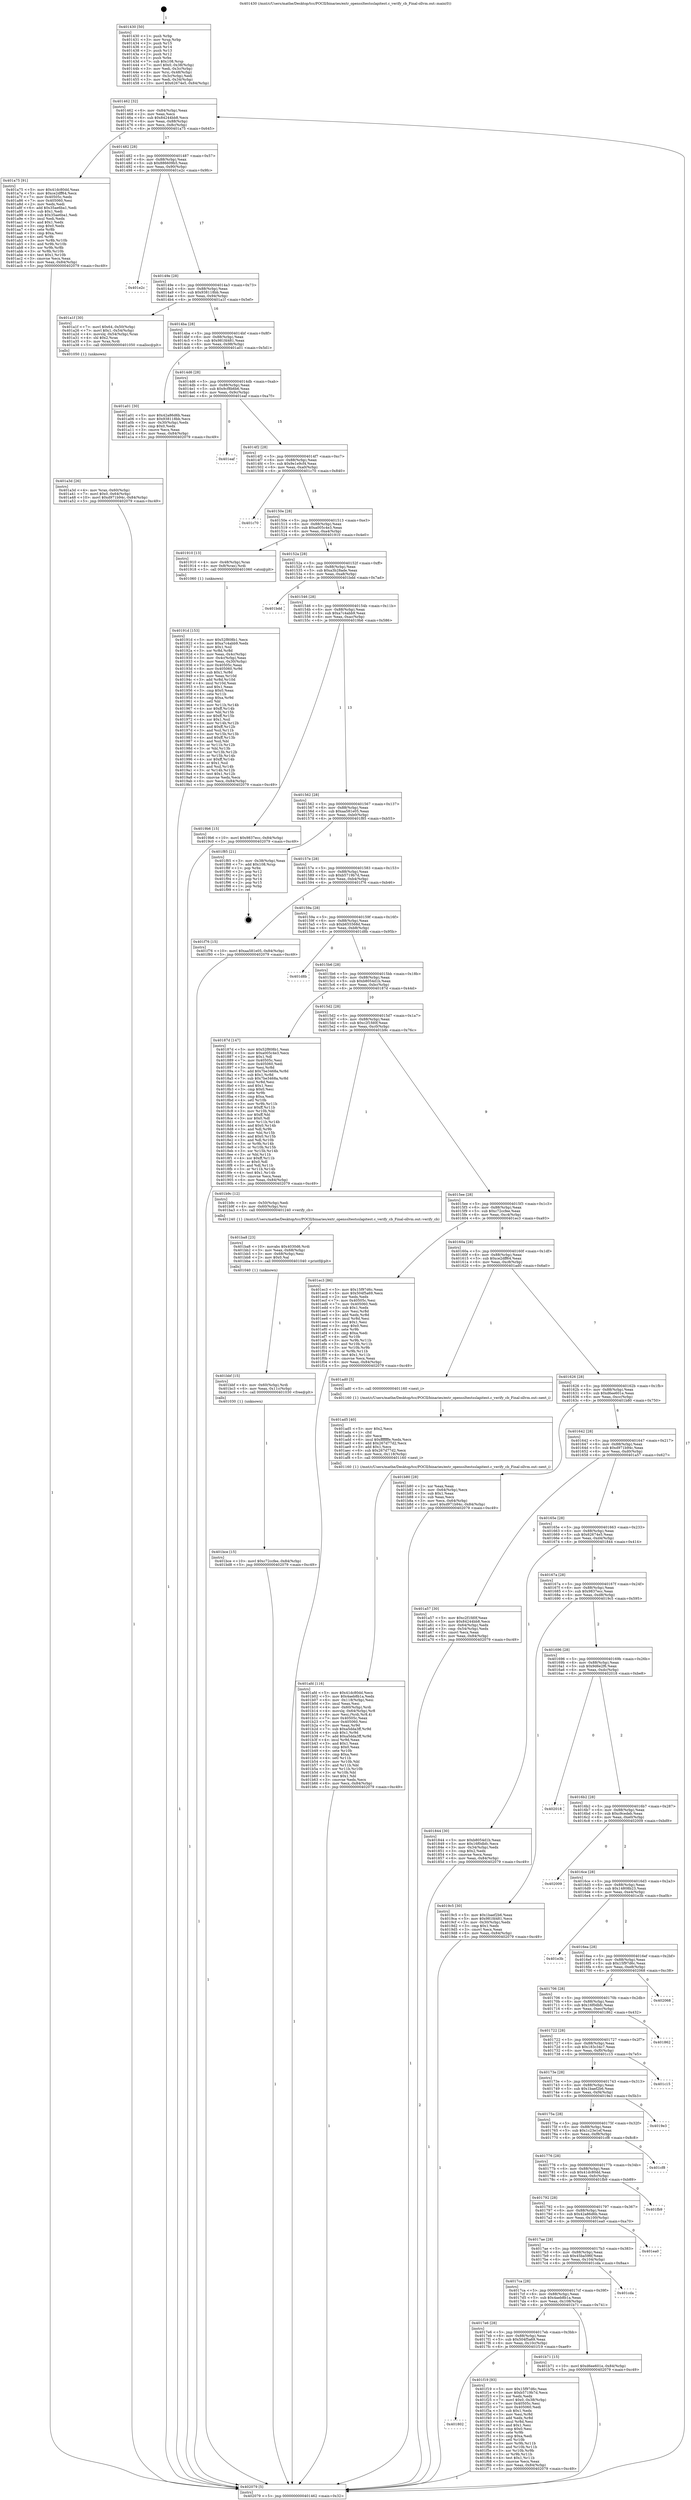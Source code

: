 digraph "0x401430" {
  label = "0x401430 (/mnt/c/Users/mathe/Desktop/tcc/POCII/binaries/extr_openssltestsslapitest.c_verify_cb_Final-ollvm.out::main(0))"
  labelloc = "t"
  node[shape=record]

  Entry [label="",width=0.3,height=0.3,shape=circle,fillcolor=black,style=filled]
  "0x401462" [label="{
     0x401462 [32]\l
     | [instrs]\l
     &nbsp;&nbsp;0x401462 \<+6\>: mov -0x84(%rbp),%eax\l
     &nbsp;&nbsp;0x401468 \<+2\>: mov %eax,%ecx\l
     &nbsp;&nbsp;0x40146a \<+6\>: sub $0x84244bb8,%ecx\l
     &nbsp;&nbsp;0x401470 \<+6\>: mov %eax,-0x88(%rbp)\l
     &nbsp;&nbsp;0x401476 \<+6\>: mov %ecx,-0x8c(%rbp)\l
     &nbsp;&nbsp;0x40147c \<+6\>: je 0000000000401a75 \<main+0x645\>\l
  }"]
  "0x401a75" [label="{
     0x401a75 [91]\l
     | [instrs]\l
     &nbsp;&nbsp;0x401a75 \<+5\>: mov $0x41dc80dd,%eax\l
     &nbsp;&nbsp;0x401a7a \<+5\>: mov $0xce2dff64,%ecx\l
     &nbsp;&nbsp;0x401a7f \<+7\>: mov 0x40505c,%edx\l
     &nbsp;&nbsp;0x401a86 \<+7\>: mov 0x405060,%esi\l
     &nbsp;&nbsp;0x401a8d \<+2\>: mov %edx,%edi\l
     &nbsp;&nbsp;0x401a8f \<+6\>: add $0x35ae6ba1,%edi\l
     &nbsp;&nbsp;0x401a95 \<+3\>: sub $0x1,%edi\l
     &nbsp;&nbsp;0x401a98 \<+6\>: sub $0x35ae6ba1,%edi\l
     &nbsp;&nbsp;0x401a9e \<+3\>: imul %edi,%edx\l
     &nbsp;&nbsp;0x401aa1 \<+3\>: and $0x1,%edx\l
     &nbsp;&nbsp;0x401aa4 \<+3\>: cmp $0x0,%edx\l
     &nbsp;&nbsp;0x401aa7 \<+4\>: sete %r8b\l
     &nbsp;&nbsp;0x401aab \<+3\>: cmp $0xa,%esi\l
     &nbsp;&nbsp;0x401aae \<+4\>: setl %r9b\l
     &nbsp;&nbsp;0x401ab2 \<+3\>: mov %r8b,%r10b\l
     &nbsp;&nbsp;0x401ab5 \<+3\>: and %r9b,%r10b\l
     &nbsp;&nbsp;0x401ab8 \<+3\>: xor %r9b,%r8b\l
     &nbsp;&nbsp;0x401abb \<+3\>: or %r8b,%r10b\l
     &nbsp;&nbsp;0x401abe \<+4\>: test $0x1,%r10b\l
     &nbsp;&nbsp;0x401ac2 \<+3\>: cmovne %ecx,%eax\l
     &nbsp;&nbsp;0x401ac5 \<+6\>: mov %eax,-0x84(%rbp)\l
     &nbsp;&nbsp;0x401acb \<+5\>: jmp 0000000000402079 \<main+0xc49\>\l
  }"]
  "0x401482" [label="{
     0x401482 [28]\l
     | [instrs]\l
     &nbsp;&nbsp;0x401482 \<+5\>: jmp 0000000000401487 \<main+0x57\>\l
     &nbsp;&nbsp;0x401487 \<+6\>: mov -0x88(%rbp),%eax\l
     &nbsp;&nbsp;0x40148d \<+5\>: sub $0x886609b5,%eax\l
     &nbsp;&nbsp;0x401492 \<+6\>: mov %eax,-0x90(%rbp)\l
     &nbsp;&nbsp;0x401498 \<+6\>: je 0000000000401e2c \<main+0x9fc\>\l
  }"]
  Exit [label="",width=0.3,height=0.3,shape=circle,fillcolor=black,style=filled,peripheries=2]
  "0x401e2c" [label="{
     0x401e2c\l
  }", style=dashed]
  "0x40149e" [label="{
     0x40149e [28]\l
     | [instrs]\l
     &nbsp;&nbsp;0x40149e \<+5\>: jmp 00000000004014a3 \<main+0x73\>\l
     &nbsp;&nbsp;0x4014a3 \<+6\>: mov -0x88(%rbp),%eax\l
     &nbsp;&nbsp;0x4014a9 \<+5\>: sub $0x938118bb,%eax\l
     &nbsp;&nbsp;0x4014ae \<+6\>: mov %eax,-0x94(%rbp)\l
     &nbsp;&nbsp;0x4014b4 \<+6\>: je 0000000000401a1f \<main+0x5ef\>\l
  }"]
  "0x401802" [label="{
     0x401802\l
  }", style=dashed]
  "0x401a1f" [label="{
     0x401a1f [30]\l
     | [instrs]\l
     &nbsp;&nbsp;0x401a1f \<+7\>: movl $0x64,-0x50(%rbp)\l
     &nbsp;&nbsp;0x401a26 \<+7\>: movl $0x1,-0x54(%rbp)\l
     &nbsp;&nbsp;0x401a2d \<+4\>: movslq -0x54(%rbp),%rax\l
     &nbsp;&nbsp;0x401a31 \<+4\>: shl $0x2,%rax\l
     &nbsp;&nbsp;0x401a35 \<+3\>: mov %rax,%rdi\l
     &nbsp;&nbsp;0x401a38 \<+5\>: call 0000000000401050 \<malloc@plt\>\l
     | [calls]\l
     &nbsp;&nbsp;0x401050 \{1\} (unknown)\l
  }"]
  "0x4014ba" [label="{
     0x4014ba [28]\l
     | [instrs]\l
     &nbsp;&nbsp;0x4014ba \<+5\>: jmp 00000000004014bf \<main+0x8f\>\l
     &nbsp;&nbsp;0x4014bf \<+6\>: mov -0x88(%rbp),%eax\l
     &nbsp;&nbsp;0x4014c5 \<+5\>: sub $0x981fd481,%eax\l
     &nbsp;&nbsp;0x4014ca \<+6\>: mov %eax,-0x98(%rbp)\l
     &nbsp;&nbsp;0x4014d0 \<+6\>: je 0000000000401a01 \<main+0x5d1\>\l
  }"]
  "0x401f19" [label="{
     0x401f19 [93]\l
     | [instrs]\l
     &nbsp;&nbsp;0x401f19 \<+5\>: mov $0x15f97d6c,%eax\l
     &nbsp;&nbsp;0x401f1e \<+5\>: mov $0xb5719b7d,%ecx\l
     &nbsp;&nbsp;0x401f23 \<+2\>: xor %edx,%edx\l
     &nbsp;&nbsp;0x401f25 \<+7\>: movl $0x0,-0x38(%rbp)\l
     &nbsp;&nbsp;0x401f2c \<+7\>: mov 0x40505c,%esi\l
     &nbsp;&nbsp;0x401f33 \<+7\>: mov 0x405060,%edi\l
     &nbsp;&nbsp;0x401f3a \<+3\>: sub $0x1,%edx\l
     &nbsp;&nbsp;0x401f3d \<+3\>: mov %esi,%r8d\l
     &nbsp;&nbsp;0x401f40 \<+3\>: add %edx,%r8d\l
     &nbsp;&nbsp;0x401f43 \<+4\>: imul %r8d,%esi\l
     &nbsp;&nbsp;0x401f47 \<+3\>: and $0x1,%esi\l
     &nbsp;&nbsp;0x401f4a \<+3\>: cmp $0x0,%esi\l
     &nbsp;&nbsp;0x401f4d \<+4\>: sete %r9b\l
     &nbsp;&nbsp;0x401f51 \<+3\>: cmp $0xa,%edi\l
     &nbsp;&nbsp;0x401f54 \<+4\>: setl %r10b\l
     &nbsp;&nbsp;0x401f58 \<+3\>: mov %r9b,%r11b\l
     &nbsp;&nbsp;0x401f5b \<+3\>: and %r10b,%r11b\l
     &nbsp;&nbsp;0x401f5e \<+3\>: xor %r10b,%r9b\l
     &nbsp;&nbsp;0x401f61 \<+3\>: or %r9b,%r11b\l
     &nbsp;&nbsp;0x401f64 \<+4\>: test $0x1,%r11b\l
     &nbsp;&nbsp;0x401f68 \<+3\>: cmovne %ecx,%eax\l
     &nbsp;&nbsp;0x401f6b \<+6\>: mov %eax,-0x84(%rbp)\l
     &nbsp;&nbsp;0x401f71 \<+5\>: jmp 0000000000402079 \<main+0xc49\>\l
  }"]
  "0x401a01" [label="{
     0x401a01 [30]\l
     | [instrs]\l
     &nbsp;&nbsp;0x401a01 \<+5\>: mov $0x42a86d6b,%eax\l
     &nbsp;&nbsp;0x401a06 \<+5\>: mov $0x938118bb,%ecx\l
     &nbsp;&nbsp;0x401a0b \<+3\>: mov -0x30(%rbp),%edx\l
     &nbsp;&nbsp;0x401a0e \<+3\>: cmp $0x0,%edx\l
     &nbsp;&nbsp;0x401a11 \<+3\>: cmove %ecx,%eax\l
     &nbsp;&nbsp;0x401a14 \<+6\>: mov %eax,-0x84(%rbp)\l
     &nbsp;&nbsp;0x401a1a \<+5\>: jmp 0000000000402079 \<main+0xc49\>\l
  }"]
  "0x4014d6" [label="{
     0x4014d6 [28]\l
     | [instrs]\l
     &nbsp;&nbsp;0x4014d6 \<+5\>: jmp 00000000004014db \<main+0xab\>\l
     &nbsp;&nbsp;0x4014db \<+6\>: mov -0x88(%rbp),%eax\l
     &nbsp;&nbsp;0x4014e1 \<+5\>: sub $0x9cf8b6b6,%eax\l
     &nbsp;&nbsp;0x4014e6 \<+6\>: mov %eax,-0x9c(%rbp)\l
     &nbsp;&nbsp;0x4014ec \<+6\>: je 0000000000401eaf \<main+0xa7f\>\l
  }"]
  "0x401bce" [label="{
     0x401bce [15]\l
     | [instrs]\l
     &nbsp;&nbsp;0x401bce \<+10\>: movl $0xc72ccfee,-0x84(%rbp)\l
     &nbsp;&nbsp;0x401bd8 \<+5\>: jmp 0000000000402079 \<main+0xc49\>\l
  }"]
  "0x401eaf" [label="{
     0x401eaf\l
  }", style=dashed]
  "0x4014f2" [label="{
     0x4014f2 [28]\l
     | [instrs]\l
     &nbsp;&nbsp;0x4014f2 \<+5\>: jmp 00000000004014f7 \<main+0xc7\>\l
     &nbsp;&nbsp;0x4014f7 \<+6\>: mov -0x88(%rbp),%eax\l
     &nbsp;&nbsp;0x4014fd \<+5\>: sub $0x9e1e9cf4,%eax\l
     &nbsp;&nbsp;0x401502 \<+6\>: mov %eax,-0xa0(%rbp)\l
     &nbsp;&nbsp;0x401508 \<+6\>: je 0000000000401c70 \<main+0x840\>\l
  }"]
  "0x401bbf" [label="{
     0x401bbf [15]\l
     | [instrs]\l
     &nbsp;&nbsp;0x401bbf \<+4\>: mov -0x60(%rbp),%rdi\l
     &nbsp;&nbsp;0x401bc3 \<+6\>: mov %eax,-0x11c(%rbp)\l
     &nbsp;&nbsp;0x401bc9 \<+5\>: call 0000000000401030 \<free@plt\>\l
     | [calls]\l
     &nbsp;&nbsp;0x401030 \{1\} (unknown)\l
  }"]
  "0x401c70" [label="{
     0x401c70\l
  }", style=dashed]
  "0x40150e" [label="{
     0x40150e [28]\l
     | [instrs]\l
     &nbsp;&nbsp;0x40150e \<+5\>: jmp 0000000000401513 \<main+0xe3\>\l
     &nbsp;&nbsp;0x401513 \<+6\>: mov -0x88(%rbp),%eax\l
     &nbsp;&nbsp;0x401519 \<+5\>: sub $0xa005c4e3,%eax\l
     &nbsp;&nbsp;0x40151e \<+6\>: mov %eax,-0xa4(%rbp)\l
     &nbsp;&nbsp;0x401524 \<+6\>: je 0000000000401910 \<main+0x4e0\>\l
  }"]
  "0x401ba8" [label="{
     0x401ba8 [23]\l
     | [instrs]\l
     &nbsp;&nbsp;0x401ba8 \<+10\>: movabs $0x4030d6,%rdi\l
     &nbsp;&nbsp;0x401bb2 \<+3\>: mov %eax,-0x68(%rbp)\l
     &nbsp;&nbsp;0x401bb5 \<+3\>: mov -0x68(%rbp),%esi\l
     &nbsp;&nbsp;0x401bb8 \<+2\>: mov $0x0,%al\l
     &nbsp;&nbsp;0x401bba \<+5\>: call 0000000000401040 \<printf@plt\>\l
     | [calls]\l
     &nbsp;&nbsp;0x401040 \{1\} (unknown)\l
  }"]
  "0x401910" [label="{
     0x401910 [13]\l
     | [instrs]\l
     &nbsp;&nbsp;0x401910 \<+4\>: mov -0x48(%rbp),%rax\l
     &nbsp;&nbsp;0x401914 \<+4\>: mov 0x8(%rax),%rdi\l
     &nbsp;&nbsp;0x401918 \<+5\>: call 0000000000401060 \<atoi@plt\>\l
     | [calls]\l
     &nbsp;&nbsp;0x401060 \{1\} (unknown)\l
  }"]
  "0x40152a" [label="{
     0x40152a [28]\l
     | [instrs]\l
     &nbsp;&nbsp;0x40152a \<+5\>: jmp 000000000040152f \<main+0xff\>\l
     &nbsp;&nbsp;0x40152f \<+6\>: mov -0x88(%rbp),%eax\l
     &nbsp;&nbsp;0x401535 \<+5\>: sub $0xa3b28ade,%eax\l
     &nbsp;&nbsp;0x40153a \<+6\>: mov %eax,-0xa8(%rbp)\l
     &nbsp;&nbsp;0x401540 \<+6\>: je 0000000000401bdd \<main+0x7ad\>\l
  }"]
  "0x4017e6" [label="{
     0x4017e6 [28]\l
     | [instrs]\l
     &nbsp;&nbsp;0x4017e6 \<+5\>: jmp 00000000004017eb \<main+0x3bb\>\l
     &nbsp;&nbsp;0x4017eb \<+6\>: mov -0x88(%rbp),%eax\l
     &nbsp;&nbsp;0x4017f1 \<+5\>: sub $0x504f5a69,%eax\l
     &nbsp;&nbsp;0x4017f6 \<+6\>: mov %eax,-0x10c(%rbp)\l
     &nbsp;&nbsp;0x4017fc \<+6\>: je 0000000000401f19 \<main+0xae9\>\l
  }"]
  "0x401bdd" [label="{
     0x401bdd\l
  }", style=dashed]
  "0x401546" [label="{
     0x401546 [28]\l
     | [instrs]\l
     &nbsp;&nbsp;0x401546 \<+5\>: jmp 000000000040154b \<main+0x11b\>\l
     &nbsp;&nbsp;0x40154b \<+6\>: mov -0x88(%rbp),%eax\l
     &nbsp;&nbsp;0x401551 \<+5\>: sub $0xa7c4abb9,%eax\l
     &nbsp;&nbsp;0x401556 \<+6\>: mov %eax,-0xac(%rbp)\l
     &nbsp;&nbsp;0x40155c \<+6\>: je 00000000004019b6 \<main+0x586\>\l
  }"]
  "0x401b71" [label="{
     0x401b71 [15]\l
     | [instrs]\l
     &nbsp;&nbsp;0x401b71 \<+10\>: movl $0xd6ee601e,-0x84(%rbp)\l
     &nbsp;&nbsp;0x401b7b \<+5\>: jmp 0000000000402079 \<main+0xc49\>\l
  }"]
  "0x4019b6" [label="{
     0x4019b6 [15]\l
     | [instrs]\l
     &nbsp;&nbsp;0x4019b6 \<+10\>: movl $0x9837ecc,-0x84(%rbp)\l
     &nbsp;&nbsp;0x4019c0 \<+5\>: jmp 0000000000402079 \<main+0xc49\>\l
  }"]
  "0x401562" [label="{
     0x401562 [28]\l
     | [instrs]\l
     &nbsp;&nbsp;0x401562 \<+5\>: jmp 0000000000401567 \<main+0x137\>\l
     &nbsp;&nbsp;0x401567 \<+6\>: mov -0x88(%rbp),%eax\l
     &nbsp;&nbsp;0x40156d \<+5\>: sub $0xaa581e05,%eax\l
     &nbsp;&nbsp;0x401572 \<+6\>: mov %eax,-0xb0(%rbp)\l
     &nbsp;&nbsp;0x401578 \<+6\>: je 0000000000401f85 \<main+0xb55\>\l
  }"]
  "0x4017ca" [label="{
     0x4017ca [28]\l
     | [instrs]\l
     &nbsp;&nbsp;0x4017ca \<+5\>: jmp 00000000004017cf \<main+0x39f\>\l
     &nbsp;&nbsp;0x4017cf \<+6\>: mov -0x88(%rbp),%eax\l
     &nbsp;&nbsp;0x4017d5 \<+5\>: sub $0x4aeb8b1a,%eax\l
     &nbsp;&nbsp;0x4017da \<+6\>: mov %eax,-0x108(%rbp)\l
     &nbsp;&nbsp;0x4017e0 \<+6\>: je 0000000000401b71 \<main+0x741\>\l
  }"]
  "0x401f85" [label="{
     0x401f85 [21]\l
     | [instrs]\l
     &nbsp;&nbsp;0x401f85 \<+3\>: mov -0x38(%rbp),%eax\l
     &nbsp;&nbsp;0x401f88 \<+7\>: add $0x108,%rsp\l
     &nbsp;&nbsp;0x401f8f \<+1\>: pop %rbx\l
     &nbsp;&nbsp;0x401f90 \<+2\>: pop %r12\l
     &nbsp;&nbsp;0x401f92 \<+2\>: pop %r13\l
     &nbsp;&nbsp;0x401f94 \<+2\>: pop %r14\l
     &nbsp;&nbsp;0x401f96 \<+2\>: pop %r15\l
     &nbsp;&nbsp;0x401f98 \<+1\>: pop %rbp\l
     &nbsp;&nbsp;0x401f99 \<+1\>: ret\l
  }"]
  "0x40157e" [label="{
     0x40157e [28]\l
     | [instrs]\l
     &nbsp;&nbsp;0x40157e \<+5\>: jmp 0000000000401583 \<main+0x153\>\l
     &nbsp;&nbsp;0x401583 \<+6\>: mov -0x88(%rbp),%eax\l
     &nbsp;&nbsp;0x401589 \<+5\>: sub $0xb5719b7d,%eax\l
     &nbsp;&nbsp;0x40158e \<+6\>: mov %eax,-0xb4(%rbp)\l
     &nbsp;&nbsp;0x401594 \<+6\>: je 0000000000401f76 \<main+0xb46\>\l
  }"]
  "0x401cda" [label="{
     0x401cda\l
  }", style=dashed]
  "0x401f76" [label="{
     0x401f76 [15]\l
     | [instrs]\l
     &nbsp;&nbsp;0x401f76 \<+10\>: movl $0xaa581e05,-0x84(%rbp)\l
     &nbsp;&nbsp;0x401f80 \<+5\>: jmp 0000000000402079 \<main+0xc49\>\l
  }"]
  "0x40159a" [label="{
     0x40159a [28]\l
     | [instrs]\l
     &nbsp;&nbsp;0x40159a \<+5\>: jmp 000000000040159f \<main+0x16f\>\l
     &nbsp;&nbsp;0x40159f \<+6\>: mov -0x88(%rbp),%eax\l
     &nbsp;&nbsp;0x4015a5 \<+5\>: sub $0xb655568d,%eax\l
     &nbsp;&nbsp;0x4015aa \<+6\>: mov %eax,-0xb8(%rbp)\l
     &nbsp;&nbsp;0x4015b0 \<+6\>: je 0000000000401d8b \<main+0x95b\>\l
  }"]
  "0x4017ae" [label="{
     0x4017ae [28]\l
     | [instrs]\l
     &nbsp;&nbsp;0x4017ae \<+5\>: jmp 00000000004017b3 \<main+0x383\>\l
     &nbsp;&nbsp;0x4017b3 \<+6\>: mov -0x88(%rbp),%eax\l
     &nbsp;&nbsp;0x4017b9 \<+5\>: sub $0x45ba596f,%eax\l
     &nbsp;&nbsp;0x4017be \<+6\>: mov %eax,-0x104(%rbp)\l
     &nbsp;&nbsp;0x4017c4 \<+6\>: je 0000000000401cda \<main+0x8aa\>\l
  }"]
  "0x401d8b" [label="{
     0x401d8b\l
  }", style=dashed]
  "0x4015b6" [label="{
     0x4015b6 [28]\l
     | [instrs]\l
     &nbsp;&nbsp;0x4015b6 \<+5\>: jmp 00000000004015bb \<main+0x18b\>\l
     &nbsp;&nbsp;0x4015bb \<+6\>: mov -0x88(%rbp),%eax\l
     &nbsp;&nbsp;0x4015c1 \<+5\>: sub $0xb8054d1b,%eax\l
     &nbsp;&nbsp;0x4015c6 \<+6\>: mov %eax,-0xbc(%rbp)\l
     &nbsp;&nbsp;0x4015cc \<+6\>: je 000000000040187d \<main+0x44d\>\l
  }"]
  "0x401ea0" [label="{
     0x401ea0\l
  }", style=dashed]
  "0x40187d" [label="{
     0x40187d [147]\l
     | [instrs]\l
     &nbsp;&nbsp;0x40187d \<+5\>: mov $0x52f808b1,%eax\l
     &nbsp;&nbsp;0x401882 \<+5\>: mov $0xa005c4e3,%ecx\l
     &nbsp;&nbsp;0x401887 \<+2\>: mov $0x1,%dl\l
     &nbsp;&nbsp;0x401889 \<+7\>: mov 0x40505c,%esi\l
     &nbsp;&nbsp;0x401890 \<+7\>: mov 0x405060,%edi\l
     &nbsp;&nbsp;0x401897 \<+3\>: mov %esi,%r8d\l
     &nbsp;&nbsp;0x40189a \<+7\>: add $0x7be3468a,%r8d\l
     &nbsp;&nbsp;0x4018a1 \<+4\>: sub $0x1,%r8d\l
     &nbsp;&nbsp;0x4018a5 \<+7\>: sub $0x7be3468a,%r8d\l
     &nbsp;&nbsp;0x4018ac \<+4\>: imul %r8d,%esi\l
     &nbsp;&nbsp;0x4018b0 \<+3\>: and $0x1,%esi\l
     &nbsp;&nbsp;0x4018b3 \<+3\>: cmp $0x0,%esi\l
     &nbsp;&nbsp;0x4018b6 \<+4\>: sete %r9b\l
     &nbsp;&nbsp;0x4018ba \<+3\>: cmp $0xa,%edi\l
     &nbsp;&nbsp;0x4018bd \<+4\>: setl %r10b\l
     &nbsp;&nbsp;0x4018c1 \<+3\>: mov %r9b,%r11b\l
     &nbsp;&nbsp;0x4018c4 \<+4\>: xor $0xff,%r11b\l
     &nbsp;&nbsp;0x4018c8 \<+3\>: mov %r10b,%bl\l
     &nbsp;&nbsp;0x4018cb \<+3\>: xor $0xff,%bl\l
     &nbsp;&nbsp;0x4018ce \<+3\>: xor $0x0,%dl\l
     &nbsp;&nbsp;0x4018d1 \<+3\>: mov %r11b,%r14b\l
     &nbsp;&nbsp;0x4018d4 \<+4\>: and $0x0,%r14b\l
     &nbsp;&nbsp;0x4018d8 \<+3\>: and %dl,%r9b\l
     &nbsp;&nbsp;0x4018db \<+3\>: mov %bl,%r15b\l
     &nbsp;&nbsp;0x4018de \<+4\>: and $0x0,%r15b\l
     &nbsp;&nbsp;0x4018e2 \<+3\>: and %dl,%r10b\l
     &nbsp;&nbsp;0x4018e5 \<+3\>: or %r9b,%r14b\l
     &nbsp;&nbsp;0x4018e8 \<+3\>: or %r10b,%r15b\l
     &nbsp;&nbsp;0x4018eb \<+3\>: xor %r15b,%r14b\l
     &nbsp;&nbsp;0x4018ee \<+3\>: or %bl,%r11b\l
     &nbsp;&nbsp;0x4018f1 \<+4\>: xor $0xff,%r11b\l
     &nbsp;&nbsp;0x4018f5 \<+3\>: or $0x0,%dl\l
     &nbsp;&nbsp;0x4018f8 \<+3\>: and %dl,%r11b\l
     &nbsp;&nbsp;0x4018fb \<+3\>: or %r11b,%r14b\l
     &nbsp;&nbsp;0x4018fe \<+4\>: test $0x1,%r14b\l
     &nbsp;&nbsp;0x401902 \<+3\>: cmovne %ecx,%eax\l
     &nbsp;&nbsp;0x401905 \<+6\>: mov %eax,-0x84(%rbp)\l
     &nbsp;&nbsp;0x40190b \<+5\>: jmp 0000000000402079 \<main+0xc49\>\l
  }"]
  "0x4015d2" [label="{
     0x4015d2 [28]\l
     | [instrs]\l
     &nbsp;&nbsp;0x4015d2 \<+5\>: jmp 00000000004015d7 \<main+0x1a7\>\l
     &nbsp;&nbsp;0x4015d7 \<+6\>: mov -0x88(%rbp),%eax\l
     &nbsp;&nbsp;0x4015dd \<+5\>: sub $0xc2f1fd0f,%eax\l
     &nbsp;&nbsp;0x4015e2 \<+6\>: mov %eax,-0xc0(%rbp)\l
     &nbsp;&nbsp;0x4015e8 \<+6\>: je 0000000000401b9c \<main+0x76c\>\l
  }"]
  "0x401792" [label="{
     0x401792 [28]\l
     | [instrs]\l
     &nbsp;&nbsp;0x401792 \<+5\>: jmp 0000000000401797 \<main+0x367\>\l
     &nbsp;&nbsp;0x401797 \<+6\>: mov -0x88(%rbp),%eax\l
     &nbsp;&nbsp;0x40179d \<+5\>: sub $0x42a86d6b,%eax\l
     &nbsp;&nbsp;0x4017a2 \<+6\>: mov %eax,-0x100(%rbp)\l
     &nbsp;&nbsp;0x4017a8 \<+6\>: je 0000000000401ea0 \<main+0xa70\>\l
  }"]
  "0x401b9c" [label="{
     0x401b9c [12]\l
     | [instrs]\l
     &nbsp;&nbsp;0x401b9c \<+3\>: mov -0x50(%rbp),%edi\l
     &nbsp;&nbsp;0x401b9f \<+4\>: mov -0x60(%rbp),%rsi\l
     &nbsp;&nbsp;0x401ba3 \<+5\>: call 0000000000401240 \<verify_cb\>\l
     | [calls]\l
     &nbsp;&nbsp;0x401240 \{1\} (/mnt/c/Users/mathe/Desktop/tcc/POCII/binaries/extr_openssltestsslapitest.c_verify_cb_Final-ollvm.out::verify_cb)\l
  }"]
  "0x4015ee" [label="{
     0x4015ee [28]\l
     | [instrs]\l
     &nbsp;&nbsp;0x4015ee \<+5\>: jmp 00000000004015f3 \<main+0x1c3\>\l
     &nbsp;&nbsp;0x4015f3 \<+6\>: mov -0x88(%rbp),%eax\l
     &nbsp;&nbsp;0x4015f9 \<+5\>: sub $0xc72ccfee,%eax\l
     &nbsp;&nbsp;0x4015fe \<+6\>: mov %eax,-0xc4(%rbp)\l
     &nbsp;&nbsp;0x401604 \<+6\>: je 0000000000401ec3 \<main+0xa93\>\l
  }"]
  "0x401fb9" [label="{
     0x401fb9\l
  }", style=dashed]
  "0x401ec3" [label="{
     0x401ec3 [86]\l
     | [instrs]\l
     &nbsp;&nbsp;0x401ec3 \<+5\>: mov $0x15f97d6c,%eax\l
     &nbsp;&nbsp;0x401ec8 \<+5\>: mov $0x504f5a69,%ecx\l
     &nbsp;&nbsp;0x401ecd \<+2\>: xor %edx,%edx\l
     &nbsp;&nbsp;0x401ecf \<+7\>: mov 0x40505c,%esi\l
     &nbsp;&nbsp;0x401ed6 \<+7\>: mov 0x405060,%edi\l
     &nbsp;&nbsp;0x401edd \<+3\>: sub $0x1,%edx\l
     &nbsp;&nbsp;0x401ee0 \<+3\>: mov %esi,%r8d\l
     &nbsp;&nbsp;0x401ee3 \<+3\>: add %edx,%r8d\l
     &nbsp;&nbsp;0x401ee6 \<+4\>: imul %r8d,%esi\l
     &nbsp;&nbsp;0x401eea \<+3\>: and $0x1,%esi\l
     &nbsp;&nbsp;0x401eed \<+3\>: cmp $0x0,%esi\l
     &nbsp;&nbsp;0x401ef0 \<+4\>: sete %r9b\l
     &nbsp;&nbsp;0x401ef4 \<+3\>: cmp $0xa,%edi\l
     &nbsp;&nbsp;0x401ef7 \<+4\>: setl %r10b\l
     &nbsp;&nbsp;0x401efb \<+3\>: mov %r9b,%r11b\l
     &nbsp;&nbsp;0x401efe \<+3\>: and %r10b,%r11b\l
     &nbsp;&nbsp;0x401f01 \<+3\>: xor %r10b,%r9b\l
     &nbsp;&nbsp;0x401f04 \<+3\>: or %r9b,%r11b\l
     &nbsp;&nbsp;0x401f07 \<+4\>: test $0x1,%r11b\l
     &nbsp;&nbsp;0x401f0b \<+3\>: cmovne %ecx,%eax\l
     &nbsp;&nbsp;0x401f0e \<+6\>: mov %eax,-0x84(%rbp)\l
     &nbsp;&nbsp;0x401f14 \<+5\>: jmp 0000000000402079 \<main+0xc49\>\l
  }"]
  "0x40160a" [label="{
     0x40160a [28]\l
     | [instrs]\l
     &nbsp;&nbsp;0x40160a \<+5\>: jmp 000000000040160f \<main+0x1df\>\l
     &nbsp;&nbsp;0x40160f \<+6\>: mov -0x88(%rbp),%eax\l
     &nbsp;&nbsp;0x401615 \<+5\>: sub $0xce2dff64,%eax\l
     &nbsp;&nbsp;0x40161a \<+6\>: mov %eax,-0xc8(%rbp)\l
     &nbsp;&nbsp;0x401620 \<+6\>: je 0000000000401ad0 \<main+0x6a0\>\l
  }"]
  "0x401776" [label="{
     0x401776 [28]\l
     | [instrs]\l
     &nbsp;&nbsp;0x401776 \<+5\>: jmp 000000000040177b \<main+0x34b\>\l
     &nbsp;&nbsp;0x40177b \<+6\>: mov -0x88(%rbp),%eax\l
     &nbsp;&nbsp;0x401781 \<+5\>: sub $0x41dc80dd,%eax\l
     &nbsp;&nbsp;0x401786 \<+6\>: mov %eax,-0xfc(%rbp)\l
     &nbsp;&nbsp;0x40178c \<+6\>: je 0000000000401fb9 \<main+0xb89\>\l
  }"]
  "0x401ad0" [label="{
     0x401ad0 [5]\l
     | [instrs]\l
     &nbsp;&nbsp;0x401ad0 \<+5\>: call 0000000000401160 \<next_i\>\l
     | [calls]\l
     &nbsp;&nbsp;0x401160 \{1\} (/mnt/c/Users/mathe/Desktop/tcc/POCII/binaries/extr_openssltestsslapitest.c_verify_cb_Final-ollvm.out::next_i)\l
  }"]
  "0x401626" [label="{
     0x401626 [28]\l
     | [instrs]\l
     &nbsp;&nbsp;0x401626 \<+5\>: jmp 000000000040162b \<main+0x1fb\>\l
     &nbsp;&nbsp;0x40162b \<+6\>: mov -0x88(%rbp),%eax\l
     &nbsp;&nbsp;0x401631 \<+5\>: sub $0xd6ee601e,%eax\l
     &nbsp;&nbsp;0x401636 \<+6\>: mov %eax,-0xcc(%rbp)\l
     &nbsp;&nbsp;0x40163c \<+6\>: je 0000000000401b80 \<main+0x750\>\l
  }"]
  "0x401cf8" [label="{
     0x401cf8\l
  }", style=dashed]
  "0x401b80" [label="{
     0x401b80 [28]\l
     | [instrs]\l
     &nbsp;&nbsp;0x401b80 \<+2\>: xor %eax,%eax\l
     &nbsp;&nbsp;0x401b82 \<+3\>: mov -0x64(%rbp),%ecx\l
     &nbsp;&nbsp;0x401b85 \<+3\>: sub $0x1,%eax\l
     &nbsp;&nbsp;0x401b88 \<+2\>: sub %eax,%ecx\l
     &nbsp;&nbsp;0x401b8a \<+3\>: mov %ecx,-0x64(%rbp)\l
     &nbsp;&nbsp;0x401b8d \<+10\>: movl $0xd971b94c,-0x84(%rbp)\l
     &nbsp;&nbsp;0x401b97 \<+5\>: jmp 0000000000402079 \<main+0xc49\>\l
  }"]
  "0x401642" [label="{
     0x401642 [28]\l
     | [instrs]\l
     &nbsp;&nbsp;0x401642 \<+5\>: jmp 0000000000401647 \<main+0x217\>\l
     &nbsp;&nbsp;0x401647 \<+6\>: mov -0x88(%rbp),%eax\l
     &nbsp;&nbsp;0x40164d \<+5\>: sub $0xd971b94c,%eax\l
     &nbsp;&nbsp;0x401652 \<+6\>: mov %eax,-0xd0(%rbp)\l
     &nbsp;&nbsp;0x401658 \<+6\>: je 0000000000401a57 \<main+0x627\>\l
  }"]
  "0x40175a" [label="{
     0x40175a [28]\l
     | [instrs]\l
     &nbsp;&nbsp;0x40175a \<+5\>: jmp 000000000040175f \<main+0x32f\>\l
     &nbsp;&nbsp;0x40175f \<+6\>: mov -0x88(%rbp),%eax\l
     &nbsp;&nbsp;0x401765 \<+5\>: sub $0x1c23e1ef,%eax\l
     &nbsp;&nbsp;0x40176a \<+6\>: mov %eax,-0xf8(%rbp)\l
     &nbsp;&nbsp;0x401770 \<+6\>: je 0000000000401cf8 \<main+0x8c8\>\l
  }"]
  "0x401a57" [label="{
     0x401a57 [30]\l
     | [instrs]\l
     &nbsp;&nbsp;0x401a57 \<+5\>: mov $0xc2f1fd0f,%eax\l
     &nbsp;&nbsp;0x401a5c \<+5\>: mov $0x84244bb8,%ecx\l
     &nbsp;&nbsp;0x401a61 \<+3\>: mov -0x64(%rbp),%edx\l
     &nbsp;&nbsp;0x401a64 \<+3\>: cmp -0x54(%rbp),%edx\l
     &nbsp;&nbsp;0x401a67 \<+3\>: cmovl %ecx,%eax\l
     &nbsp;&nbsp;0x401a6a \<+6\>: mov %eax,-0x84(%rbp)\l
     &nbsp;&nbsp;0x401a70 \<+5\>: jmp 0000000000402079 \<main+0xc49\>\l
  }"]
  "0x40165e" [label="{
     0x40165e [28]\l
     | [instrs]\l
     &nbsp;&nbsp;0x40165e \<+5\>: jmp 0000000000401663 \<main+0x233\>\l
     &nbsp;&nbsp;0x401663 \<+6\>: mov -0x88(%rbp),%eax\l
     &nbsp;&nbsp;0x401669 \<+5\>: sub $0x62674e5,%eax\l
     &nbsp;&nbsp;0x40166e \<+6\>: mov %eax,-0xd4(%rbp)\l
     &nbsp;&nbsp;0x401674 \<+6\>: je 0000000000401844 \<main+0x414\>\l
  }"]
  "0x4019e3" [label="{
     0x4019e3\l
  }", style=dashed]
  "0x401844" [label="{
     0x401844 [30]\l
     | [instrs]\l
     &nbsp;&nbsp;0x401844 \<+5\>: mov $0xb8054d1b,%eax\l
     &nbsp;&nbsp;0x401849 \<+5\>: mov $0x16f0dbfc,%ecx\l
     &nbsp;&nbsp;0x40184e \<+3\>: mov -0x34(%rbp),%edx\l
     &nbsp;&nbsp;0x401851 \<+3\>: cmp $0x2,%edx\l
     &nbsp;&nbsp;0x401854 \<+3\>: cmovne %ecx,%eax\l
     &nbsp;&nbsp;0x401857 \<+6\>: mov %eax,-0x84(%rbp)\l
     &nbsp;&nbsp;0x40185d \<+5\>: jmp 0000000000402079 \<main+0xc49\>\l
  }"]
  "0x40167a" [label="{
     0x40167a [28]\l
     | [instrs]\l
     &nbsp;&nbsp;0x40167a \<+5\>: jmp 000000000040167f \<main+0x24f\>\l
     &nbsp;&nbsp;0x40167f \<+6\>: mov -0x88(%rbp),%eax\l
     &nbsp;&nbsp;0x401685 \<+5\>: sub $0x9837ecc,%eax\l
     &nbsp;&nbsp;0x40168a \<+6\>: mov %eax,-0xd8(%rbp)\l
     &nbsp;&nbsp;0x401690 \<+6\>: je 00000000004019c5 \<main+0x595\>\l
  }"]
  "0x402079" [label="{
     0x402079 [5]\l
     | [instrs]\l
     &nbsp;&nbsp;0x402079 \<+5\>: jmp 0000000000401462 \<main+0x32\>\l
  }"]
  "0x401430" [label="{
     0x401430 [50]\l
     | [instrs]\l
     &nbsp;&nbsp;0x401430 \<+1\>: push %rbp\l
     &nbsp;&nbsp;0x401431 \<+3\>: mov %rsp,%rbp\l
     &nbsp;&nbsp;0x401434 \<+2\>: push %r15\l
     &nbsp;&nbsp;0x401436 \<+2\>: push %r14\l
     &nbsp;&nbsp;0x401438 \<+2\>: push %r13\l
     &nbsp;&nbsp;0x40143a \<+2\>: push %r12\l
     &nbsp;&nbsp;0x40143c \<+1\>: push %rbx\l
     &nbsp;&nbsp;0x40143d \<+7\>: sub $0x108,%rsp\l
     &nbsp;&nbsp;0x401444 \<+7\>: movl $0x0,-0x38(%rbp)\l
     &nbsp;&nbsp;0x40144b \<+3\>: mov %edi,-0x3c(%rbp)\l
     &nbsp;&nbsp;0x40144e \<+4\>: mov %rsi,-0x48(%rbp)\l
     &nbsp;&nbsp;0x401452 \<+3\>: mov -0x3c(%rbp),%edi\l
     &nbsp;&nbsp;0x401455 \<+3\>: mov %edi,-0x34(%rbp)\l
     &nbsp;&nbsp;0x401458 \<+10\>: movl $0x62674e5,-0x84(%rbp)\l
  }"]
  "0x40191d" [label="{
     0x40191d [153]\l
     | [instrs]\l
     &nbsp;&nbsp;0x40191d \<+5\>: mov $0x52f808b1,%ecx\l
     &nbsp;&nbsp;0x401922 \<+5\>: mov $0xa7c4abb9,%edx\l
     &nbsp;&nbsp;0x401927 \<+3\>: mov $0x1,%sil\l
     &nbsp;&nbsp;0x40192a \<+3\>: xor %r8d,%r8d\l
     &nbsp;&nbsp;0x40192d \<+3\>: mov %eax,-0x4c(%rbp)\l
     &nbsp;&nbsp;0x401930 \<+3\>: mov -0x4c(%rbp),%eax\l
     &nbsp;&nbsp;0x401933 \<+3\>: mov %eax,-0x30(%rbp)\l
     &nbsp;&nbsp;0x401936 \<+7\>: mov 0x40505c,%eax\l
     &nbsp;&nbsp;0x40193d \<+8\>: mov 0x405060,%r9d\l
     &nbsp;&nbsp;0x401945 \<+4\>: sub $0x1,%r8d\l
     &nbsp;&nbsp;0x401949 \<+3\>: mov %eax,%r10d\l
     &nbsp;&nbsp;0x40194c \<+3\>: add %r8d,%r10d\l
     &nbsp;&nbsp;0x40194f \<+4\>: imul %r10d,%eax\l
     &nbsp;&nbsp;0x401953 \<+3\>: and $0x1,%eax\l
     &nbsp;&nbsp;0x401956 \<+3\>: cmp $0x0,%eax\l
     &nbsp;&nbsp;0x401959 \<+4\>: sete %r11b\l
     &nbsp;&nbsp;0x40195d \<+4\>: cmp $0xa,%r9d\l
     &nbsp;&nbsp;0x401961 \<+3\>: setl %bl\l
     &nbsp;&nbsp;0x401964 \<+3\>: mov %r11b,%r14b\l
     &nbsp;&nbsp;0x401967 \<+4\>: xor $0xff,%r14b\l
     &nbsp;&nbsp;0x40196b \<+3\>: mov %bl,%r15b\l
     &nbsp;&nbsp;0x40196e \<+4\>: xor $0xff,%r15b\l
     &nbsp;&nbsp;0x401972 \<+4\>: xor $0x1,%sil\l
     &nbsp;&nbsp;0x401976 \<+3\>: mov %r14b,%r12b\l
     &nbsp;&nbsp;0x401979 \<+4\>: and $0xff,%r12b\l
     &nbsp;&nbsp;0x40197d \<+3\>: and %sil,%r11b\l
     &nbsp;&nbsp;0x401980 \<+3\>: mov %r15b,%r13b\l
     &nbsp;&nbsp;0x401983 \<+4\>: and $0xff,%r13b\l
     &nbsp;&nbsp;0x401987 \<+3\>: and %sil,%bl\l
     &nbsp;&nbsp;0x40198a \<+3\>: or %r11b,%r12b\l
     &nbsp;&nbsp;0x40198d \<+3\>: or %bl,%r13b\l
     &nbsp;&nbsp;0x401990 \<+3\>: xor %r13b,%r12b\l
     &nbsp;&nbsp;0x401993 \<+3\>: or %r15b,%r14b\l
     &nbsp;&nbsp;0x401996 \<+4\>: xor $0xff,%r14b\l
     &nbsp;&nbsp;0x40199a \<+4\>: or $0x1,%sil\l
     &nbsp;&nbsp;0x40199e \<+3\>: and %sil,%r14b\l
     &nbsp;&nbsp;0x4019a1 \<+3\>: or %r14b,%r12b\l
     &nbsp;&nbsp;0x4019a4 \<+4\>: test $0x1,%r12b\l
     &nbsp;&nbsp;0x4019a8 \<+3\>: cmovne %edx,%ecx\l
     &nbsp;&nbsp;0x4019ab \<+6\>: mov %ecx,-0x84(%rbp)\l
     &nbsp;&nbsp;0x4019b1 \<+5\>: jmp 0000000000402079 \<main+0xc49\>\l
  }"]
  "0x40173e" [label="{
     0x40173e [28]\l
     | [instrs]\l
     &nbsp;&nbsp;0x40173e \<+5\>: jmp 0000000000401743 \<main+0x313\>\l
     &nbsp;&nbsp;0x401743 \<+6\>: mov -0x88(%rbp),%eax\l
     &nbsp;&nbsp;0x401749 \<+5\>: sub $0x1baef2b6,%eax\l
     &nbsp;&nbsp;0x40174e \<+6\>: mov %eax,-0xf4(%rbp)\l
     &nbsp;&nbsp;0x401754 \<+6\>: je 00000000004019e3 \<main+0x5b3\>\l
  }"]
  "0x4019c5" [label="{
     0x4019c5 [30]\l
     | [instrs]\l
     &nbsp;&nbsp;0x4019c5 \<+5\>: mov $0x1baef2b6,%eax\l
     &nbsp;&nbsp;0x4019ca \<+5\>: mov $0x981fd481,%ecx\l
     &nbsp;&nbsp;0x4019cf \<+3\>: mov -0x30(%rbp),%edx\l
     &nbsp;&nbsp;0x4019d2 \<+3\>: cmp $0x1,%edx\l
     &nbsp;&nbsp;0x4019d5 \<+3\>: cmovl %ecx,%eax\l
     &nbsp;&nbsp;0x4019d8 \<+6\>: mov %eax,-0x84(%rbp)\l
     &nbsp;&nbsp;0x4019de \<+5\>: jmp 0000000000402079 \<main+0xc49\>\l
  }"]
  "0x401696" [label="{
     0x401696 [28]\l
     | [instrs]\l
     &nbsp;&nbsp;0x401696 \<+5\>: jmp 000000000040169b \<main+0x26b\>\l
     &nbsp;&nbsp;0x40169b \<+6\>: mov -0x88(%rbp),%eax\l
     &nbsp;&nbsp;0x4016a1 \<+5\>: sub $0x9d6e2f6,%eax\l
     &nbsp;&nbsp;0x4016a6 \<+6\>: mov %eax,-0xdc(%rbp)\l
     &nbsp;&nbsp;0x4016ac \<+6\>: je 0000000000402018 \<main+0xbe8\>\l
  }"]
  "0x401a3d" [label="{
     0x401a3d [26]\l
     | [instrs]\l
     &nbsp;&nbsp;0x401a3d \<+4\>: mov %rax,-0x60(%rbp)\l
     &nbsp;&nbsp;0x401a41 \<+7\>: movl $0x0,-0x64(%rbp)\l
     &nbsp;&nbsp;0x401a48 \<+10\>: movl $0xd971b94c,-0x84(%rbp)\l
     &nbsp;&nbsp;0x401a52 \<+5\>: jmp 0000000000402079 \<main+0xc49\>\l
  }"]
  "0x401ad5" [label="{
     0x401ad5 [40]\l
     | [instrs]\l
     &nbsp;&nbsp;0x401ad5 \<+5\>: mov $0x2,%ecx\l
     &nbsp;&nbsp;0x401ada \<+1\>: cltd\l
     &nbsp;&nbsp;0x401adb \<+2\>: idiv %ecx\l
     &nbsp;&nbsp;0x401add \<+6\>: imul $0xfffffffe,%edx,%ecx\l
     &nbsp;&nbsp;0x401ae3 \<+6\>: add $0x267d77d2,%ecx\l
     &nbsp;&nbsp;0x401ae9 \<+3\>: add $0x1,%ecx\l
     &nbsp;&nbsp;0x401aec \<+6\>: sub $0x267d77d2,%ecx\l
     &nbsp;&nbsp;0x401af2 \<+6\>: mov %ecx,-0x118(%rbp)\l
     &nbsp;&nbsp;0x401af8 \<+5\>: call 0000000000401160 \<next_i\>\l
     | [calls]\l
     &nbsp;&nbsp;0x401160 \{1\} (/mnt/c/Users/mathe/Desktop/tcc/POCII/binaries/extr_openssltestsslapitest.c_verify_cb_Final-ollvm.out::next_i)\l
  }"]
  "0x401afd" [label="{
     0x401afd [116]\l
     | [instrs]\l
     &nbsp;&nbsp;0x401afd \<+5\>: mov $0x41dc80dd,%ecx\l
     &nbsp;&nbsp;0x401b02 \<+5\>: mov $0x4aeb8b1a,%edx\l
     &nbsp;&nbsp;0x401b07 \<+6\>: mov -0x118(%rbp),%esi\l
     &nbsp;&nbsp;0x401b0d \<+3\>: imul %eax,%esi\l
     &nbsp;&nbsp;0x401b10 \<+4\>: mov -0x60(%rbp),%rdi\l
     &nbsp;&nbsp;0x401b14 \<+4\>: movslq -0x64(%rbp),%r8\l
     &nbsp;&nbsp;0x401b18 \<+4\>: mov %esi,(%rdi,%r8,4)\l
     &nbsp;&nbsp;0x401b1c \<+7\>: mov 0x40505c,%eax\l
     &nbsp;&nbsp;0x401b23 \<+7\>: mov 0x405060,%esi\l
     &nbsp;&nbsp;0x401b2a \<+3\>: mov %eax,%r9d\l
     &nbsp;&nbsp;0x401b2d \<+7\>: sub $0xa5dda3ff,%r9d\l
     &nbsp;&nbsp;0x401b34 \<+4\>: sub $0x1,%r9d\l
     &nbsp;&nbsp;0x401b38 \<+7\>: add $0xa5dda3ff,%r9d\l
     &nbsp;&nbsp;0x401b3f \<+4\>: imul %r9d,%eax\l
     &nbsp;&nbsp;0x401b43 \<+3\>: and $0x1,%eax\l
     &nbsp;&nbsp;0x401b46 \<+3\>: cmp $0x0,%eax\l
     &nbsp;&nbsp;0x401b49 \<+4\>: sete %r10b\l
     &nbsp;&nbsp;0x401b4d \<+3\>: cmp $0xa,%esi\l
     &nbsp;&nbsp;0x401b50 \<+4\>: setl %r11b\l
     &nbsp;&nbsp;0x401b54 \<+3\>: mov %r10b,%bl\l
     &nbsp;&nbsp;0x401b57 \<+3\>: and %r11b,%bl\l
     &nbsp;&nbsp;0x401b5a \<+3\>: xor %r11b,%r10b\l
     &nbsp;&nbsp;0x401b5d \<+3\>: or %r10b,%bl\l
     &nbsp;&nbsp;0x401b60 \<+3\>: test $0x1,%bl\l
     &nbsp;&nbsp;0x401b63 \<+3\>: cmovne %edx,%ecx\l
     &nbsp;&nbsp;0x401b66 \<+6\>: mov %ecx,-0x84(%rbp)\l
     &nbsp;&nbsp;0x401b6c \<+5\>: jmp 0000000000402079 \<main+0xc49\>\l
  }"]
  "0x401c15" [label="{
     0x401c15\l
  }", style=dashed]
  "0x402018" [label="{
     0x402018\l
  }", style=dashed]
  "0x4016b2" [label="{
     0x4016b2 [28]\l
     | [instrs]\l
     &nbsp;&nbsp;0x4016b2 \<+5\>: jmp 00000000004016b7 \<main+0x287\>\l
     &nbsp;&nbsp;0x4016b7 \<+6\>: mov -0x88(%rbp),%eax\l
     &nbsp;&nbsp;0x4016bd \<+5\>: sub $0xc9cedeb,%eax\l
     &nbsp;&nbsp;0x4016c2 \<+6\>: mov %eax,-0xe0(%rbp)\l
     &nbsp;&nbsp;0x4016c8 \<+6\>: je 0000000000402009 \<main+0xbd9\>\l
  }"]
  "0x401722" [label="{
     0x401722 [28]\l
     | [instrs]\l
     &nbsp;&nbsp;0x401722 \<+5\>: jmp 0000000000401727 \<main+0x2f7\>\l
     &nbsp;&nbsp;0x401727 \<+6\>: mov -0x88(%rbp),%eax\l
     &nbsp;&nbsp;0x40172d \<+5\>: sub $0x183c34c7,%eax\l
     &nbsp;&nbsp;0x401732 \<+6\>: mov %eax,-0xf0(%rbp)\l
     &nbsp;&nbsp;0x401738 \<+6\>: je 0000000000401c15 \<main+0x7e5\>\l
  }"]
  "0x402009" [label="{
     0x402009\l
  }", style=dashed]
  "0x4016ce" [label="{
     0x4016ce [28]\l
     | [instrs]\l
     &nbsp;&nbsp;0x4016ce \<+5\>: jmp 00000000004016d3 \<main+0x2a3\>\l
     &nbsp;&nbsp;0x4016d3 \<+6\>: mov -0x88(%rbp),%eax\l
     &nbsp;&nbsp;0x4016d9 \<+5\>: sub $0x14808b23,%eax\l
     &nbsp;&nbsp;0x4016de \<+6\>: mov %eax,-0xe4(%rbp)\l
     &nbsp;&nbsp;0x4016e4 \<+6\>: je 0000000000401e3b \<main+0xa0b\>\l
  }"]
  "0x401862" [label="{
     0x401862\l
  }", style=dashed]
  "0x401e3b" [label="{
     0x401e3b\l
  }", style=dashed]
  "0x4016ea" [label="{
     0x4016ea [28]\l
     | [instrs]\l
     &nbsp;&nbsp;0x4016ea \<+5\>: jmp 00000000004016ef \<main+0x2bf\>\l
     &nbsp;&nbsp;0x4016ef \<+6\>: mov -0x88(%rbp),%eax\l
     &nbsp;&nbsp;0x4016f5 \<+5\>: sub $0x15f97d6c,%eax\l
     &nbsp;&nbsp;0x4016fa \<+6\>: mov %eax,-0xe8(%rbp)\l
     &nbsp;&nbsp;0x401700 \<+6\>: je 0000000000402068 \<main+0xc38\>\l
  }"]
  "0x401706" [label="{
     0x401706 [28]\l
     | [instrs]\l
     &nbsp;&nbsp;0x401706 \<+5\>: jmp 000000000040170b \<main+0x2db\>\l
     &nbsp;&nbsp;0x40170b \<+6\>: mov -0x88(%rbp),%eax\l
     &nbsp;&nbsp;0x401711 \<+5\>: sub $0x16f0dbfc,%eax\l
     &nbsp;&nbsp;0x401716 \<+6\>: mov %eax,-0xec(%rbp)\l
     &nbsp;&nbsp;0x40171c \<+6\>: je 0000000000401862 \<main+0x432\>\l
  }"]
  "0x402068" [label="{
     0x402068\l
  }", style=dashed]
  Entry -> "0x401430" [label=" 1"]
  "0x401462" -> "0x401a75" [label=" 1"]
  "0x401462" -> "0x401482" [label=" 17"]
  "0x401f85" -> Exit [label=" 1"]
  "0x401482" -> "0x401e2c" [label=" 0"]
  "0x401482" -> "0x40149e" [label=" 17"]
  "0x401f76" -> "0x402079" [label=" 1"]
  "0x40149e" -> "0x401a1f" [label=" 1"]
  "0x40149e" -> "0x4014ba" [label=" 16"]
  "0x401f19" -> "0x402079" [label=" 1"]
  "0x4014ba" -> "0x401a01" [label=" 1"]
  "0x4014ba" -> "0x4014d6" [label=" 15"]
  "0x4017e6" -> "0x401802" [label=" 0"]
  "0x4014d6" -> "0x401eaf" [label=" 0"]
  "0x4014d6" -> "0x4014f2" [label=" 15"]
  "0x4017e6" -> "0x401f19" [label=" 1"]
  "0x4014f2" -> "0x401c70" [label=" 0"]
  "0x4014f2" -> "0x40150e" [label=" 15"]
  "0x401ec3" -> "0x402079" [label=" 1"]
  "0x40150e" -> "0x401910" [label=" 1"]
  "0x40150e" -> "0x40152a" [label=" 14"]
  "0x401bce" -> "0x402079" [label=" 1"]
  "0x40152a" -> "0x401bdd" [label=" 0"]
  "0x40152a" -> "0x401546" [label=" 14"]
  "0x401bbf" -> "0x401bce" [label=" 1"]
  "0x401546" -> "0x4019b6" [label=" 1"]
  "0x401546" -> "0x401562" [label=" 13"]
  "0x401ba8" -> "0x401bbf" [label=" 1"]
  "0x401562" -> "0x401f85" [label=" 1"]
  "0x401562" -> "0x40157e" [label=" 12"]
  "0x401b80" -> "0x402079" [label=" 1"]
  "0x40157e" -> "0x401f76" [label=" 1"]
  "0x40157e" -> "0x40159a" [label=" 11"]
  "0x401b71" -> "0x402079" [label=" 1"]
  "0x40159a" -> "0x401d8b" [label=" 0"]
  "0x40159a" -> "0x4015b6" [label=" 11"]
  "0x4017ca" -> "0x401b71" [label=" 1"]
  "0x4015b6" -> "0x40187d" [label=" 1"]
  "0x4015b6" -> "0x4015d2" [label=" 10"]
  "0x401b9c" -> "0x401ba8" [label=" 1"]
  "0x4015d2" -> "0x401b9c" [label=" 1"]
  "0x4015d2" -> "0x4015ee" [label=" 9"]
  "0x4017ae" -> "0x401cda" [label=" 0"]
  "0x4015ee" -> "0x401ec3" [label=" 1"]
  "0x4015ee" -> "0x40160a" [label=" 8"]
  "0x4017ca" -> "0x4017e6" [label=" 1"]
  "0x40160a" -> "0x401ad0" [label=" 1"]
  "0x40160a" -> "0x401626" [label=" 7"]
  "0x401792" -> "0x401ea0" [label=" 0"]
  "0x401626" -> "0x401b80" [label=" 1"]
  "0x401626" -> "0x401642" [label=" 6"]
  "0x4017ae" -> "0x4017ca" [label=" 2"]
  "0x401642" -> "0x401a57" [label=" 2"]
  "0x401642" -> "0x40165e" [label=" 4"]
  "0x401776" -> "0x401fb9" [label=" 0"]
  "0x40165e" -> "0x401844" [label=" 1"]
  "0x40165e" -> "0x40167a" [label=" 3"]
  "0x401844" -> "0x402079" [label=" 1"]
  "0x401430" -> "0x401462" [label=" 1"]
  "0x402079" -> "0x401462" [label=" 17"]
  "0x40187d" -> "0x402079" [label=" 1"]
  "0x401910" -> "0x40191d" [label=" 1"]
  "0x40191d" -> "0x402079" [label=" 1"]
  "0x4019b6" -> "0x402079" [label=" 1"]
  "0x401792" -> "0x4017ae" [label=" 2"]
  "0x40167a" -> "0x4019c5" [label=" 1"]
  "0x40167a" -> "0x401696" [label=" 2"]
  "0x4019c5" -> "0x402079" [label=" 1"]
  "0x401a01" -> "0x402079" [label=" 1"]
  "0x401a1f" -> "0x401a3d" [label=" 1"]
  "0x401a3d" -> "0x402079" [label=" 1"]
  "0x401a57" -> "0x402079" [label=" 2"]
  "0x401a75" -> "0x402079" [label=" 1"]
  "0x401ad0" -> "0x401ad5" [label=" 1"]
  "0x401ad5" -> "0x401afd" [label=" 1"]
  "0x401afd" -> "0x402079" [label=" 1"]
  "0x40175a" -> "0x401cf8" [label=" 0"]
  "0x401696" -> "0x402018" [label=" 0"]
  "0x401696" -> "0x4016b2" [label=" 2"]
  "0x401776" -> "0x401792" [label=" 2"]
  "0x4016b2" -> "0x402009" [label=" 0"]
  "0x4016b2" -> "0x4016ce" [label=" 2"]
  "0x40173e" -> "0x4019e3" [label=" 0"]
  "0x4016ce" -> "0x401e3b" [label=" 0"]
  "0x4016ce" -> "0x4016ea" [label=" 2"]
  "0x40175a" -> "0x401776" [label=" 2"]
  "0x4016ea" -> "0x402068" [label=" 0"]
  "0x4016ea" -> "0x401706" [label=" 2"]
  "0x401722" -> "0x40173e" [label=" 2"]
  "0x401706" -> "0x401862" [label=" 0"]
  "0x401706" -> "0x401722" [label=" 2"]
  "0x40173e" -> "0x40175a" [label=" 2"]
  "0x401722" -> "0x401c15" [label=" 0"]
}
